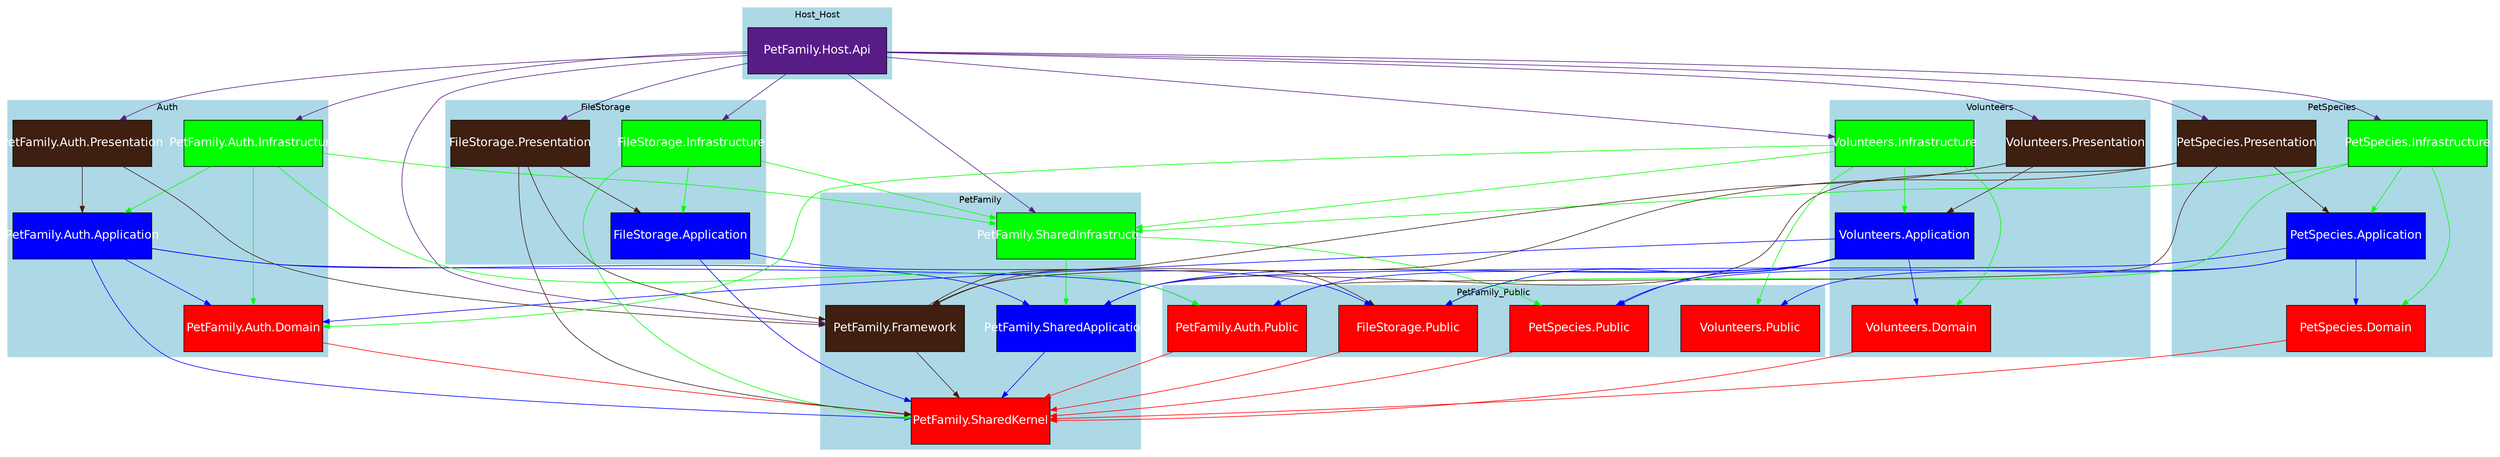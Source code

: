 digraph solution_dependencies {
rankdir=TD;
    graph[
   fontname="Helvetica",
  fontsize=14, 
 
  overlap=false,
  nodesep=0.7, 
  ranksep=1.0];
  node [
      shape=box, 
      style=filled, 
      fillcolor=lightblue,
      fontname="Helvetica",
      fontsize=18,
      width=3.0,
      height=1.0,
      fixedsize=true];
    subgraph cluster_Host_Host {
        label = "Host_Host";
        style=filled;
        fillcolor=lightblue;
        fontname="Helvetica";
        color = lightblue;
        {
        "PetFamily.Host.Api" [style=filled, fillcolor="#581C87", fontcolor="white", shape=box];
         }
    }
    subgraph cluster_PetFamily {
        label = "PetFamily";
        style=filled;
        fillcolor=lightblue;
        fontname="Helvetica";
        color = lightblue;
        {
        "PetFamily.Framework" [style=filled, fillcolor="#3F1F0F", fontcolor="white", shape=box];
        "PetFamily.SharedApplication" [style=filled, fillcolor="blue", fontcolor="white", shape=box];
        "PetFamily.SharedInfrastructure" [style=filled, fillcolor="green", fontcolor="white", shape=box];
        "PetFamily.SharedKernel" [style=filled, fillcolor="red", fontcolor="white", shape=box];
         }
    }
    subgraph cluster_Auth {
        label = "Auth";
        style=filled;
        fillcolor=lightblue;
        fontname="Helvetica";
        color = lightblue;
        {
        "PetFamily.Auth.Application" [style=filled, fillcolor="blue", fontcolor="white", shape=box];
        "PetFamily.Auth.Domain" [style=filled, fillcolor="red", fontcolor="white", shape=box];
        "PetFamily.Auth.Infrastructure" [style=filled, fillcolor="green", fontcolor="white", shape=box];
        "PetFamily.Auth.Presentation" [style=filled, fillcolor="#3F1F0F", fontcolor="white", shape=box];
         }
    }
    subgraph cluster_PetFamily_Public {
        label = "PetFamily_Public";
        style=filled;
        fillcolor=lightblue;
        fontname="Helvetica";
        color = lightblue;
        {
             rank=same;
        "PetFamily.Auth.Public" [style=filled, fillcolor="red", fontcolor="white", shape=box];
        "FileStorage.Public" [style=filled, fillcolor="red", fontcolor="white", shape=box];
        "PetSpecies.Public" [style=filled, fillcolor="red", fontcolor="white", shape=box];
        "Volunteers.Public" [style=filled, fillcolor="red", fontcolor="white", shape=box];
         }
    }
    subgraph cluster_FileStorage {
        label = "FileStorage";
        style=filled;
        fillcolor=lightblue;
        fontname="Helvetica";
        color = lightblue;
        {
        "FileStorage.Application" [style=filled, fillcolor="blue", fontcolor="white", shape=box];
        "FileStorage.Infrastructure" [style=filled, fillcolor="green", fontcolor="white", shape=box];
        "FileStorage.Presentation" [style=filled, fillcolor="#3F1F0F", fontcolor="white", shape=box];
         }
    }
    subgraph cluster_PetSpecies {
        label = "PetSpecies";
        style=filled;
        fillcolor=lightblue;
        fontname="Helvetica";
        color = lightblue;
        {
        "PetSpecies.Application" [style=filled, fillcolor="blue", fontcolor="white", shape=box];
        "PetSpecies.Domain" [style=filled, fillcolor="red", fontcolor="white", shape=box];
        "PetSpecies.Infrastructure" [style=filled, fillcolor="green", fontcolor="white", shape=box];
        "PetSpecies.Presentation" [style=filled, fillcolor="#3F1F0F", fontcolor="white", shape=box];
         }
    }
    subgraph cluster_Volunteers {
        label = "Volunteers";
        style=filled;
        fillcolor=lightblue;
        fontname="Helvetica";
        color = lightblue;
        {
        "Volunteers.Application" [style=filled, fillcolor="blue", fontcolor="white", shape=box];
        "Volunteers.Domain" [style=filled, fillcolor="red", fontcolor="white", shape=box];
        "Volunteers.Infrastructure" [style=filled, fillcolor="green", fontcolor="white", shape=box];
        "Volunteers.Presentation" [style=filled, fillcolor="#3F1F0F", fontcolor="white", shape=box];
         }
    }
    "PetFamily.Host.Api" -> "PetFamily.Auth.Infrastructure" [color="#581C87"];
    "PetFamily.Host.Api" -> "PetFamily.Auth.Presentation" [color="#581C87"];
    "PetFamily.Host.Api" -> "FileStorage.Infrastructure" [color="#581C87"];
    "PetFamily.Host.Api" -> "FileStorage.Presentation" [color="#581C87"];
    "PetFamily.Host.Api" -> "PetSpecies.Infrastructure" [color="#581C87"];
    "PetFamily.Host.Api" -> "PetSpecies.Presentation" [color="#581C87"];
    "PetFamily.Host.Api" -> "Volunteers.Infrastructure" [color="#581C87"];
    "PetFamily.Host.Api" -> "Volunteers.Presentation" [color="#581C87"];
    "PetFamily.Host.Api" -> "PetFamily.Framework" [color="#581C87"];
    "PetFamily.Host.Api" -> "PetFamily.SharedInfrastructure" [color="#581C87"];
    "PetFamily.Framework" -> "FileStorage.Public" [color="#3F1F0F"];
    "PetFamily.Framework" -> "PetFamily.SharedKernel" [color="#3F1F0F"];
    "PetFamily.SharedApplication" -> "PetFamily.SharedKernel" [color="blue"];
    "PetFamily.SharedInfrastructure" -> "PetSpecies.Public" [color="green"];
    "PetFamily.SharedInfrastructure" -> "PetFamily.SharedApplication" [color="green"];
    "PetFamily.Auth.Application" -> "PetFamily.SharedApplication" [color="blue"];
    "PetFamily.Auth.Application" -> "PetFamily.SharedKernel" [color="blue"];
    "PetFamily.Auth.Application" -> "PetFamily.Auth.Domain" [color="blue"];
    "PetFamily.Auth.Application" -> "PetFamily.Auth.Public" [color="blue"];
    "PetFamily.Auth.Domain" -> "PetFamily.SharedKernel" [color="red"];
    "PetFamily.Auth.Infrastructure" -> "PetFamily.SharedInfrastructure" [color="green"];
    "PetFamily.Auth.Infrastructure" -> "PetFamily.Auth.Application" [color="green"];
    "PetFamily.Auth.Infrastructure" -> "PetFamily.Auth.Domain" [color="green"];
    "PetFamily.Auth.Infrastructure" -> "PetFamily.Auth.Public" [color="green"];
    "PetFamily.Auth.Presentation" -> "PetFamily.Framework" [color="#3F1F0F"];
    "PetFamily.Auth.Presentation" -> "PetFamily.Auth.Application" [color="#3F1F0F"];
    "PetFamily.Auth.Public" -> "PetFamily.SharedKernel" [color="red"];
    "FileStorage.Public" -> "PetFamily.SharedKernel" [color="red"];
    "PetSpecies.Public" -> "PetFamily.SharedKernel" [color="red"];
    "FileStorage.Application" -> "PetFamily.SharedKernel" [color="blue"];
    "FileStorage.Application" -> "FileStorage.Public" [color="blue"];
    "FileStorage.Infrastructure" -> "PetFamily.SharedInfrastructure" [color="green"];
    "FileStorage.Infrastructure" -> "PetFamily.SharedKernel" [color="green"];
    "FileStorage.Infrastructure" -> "FileStorage.Application" [color="green"];
    "FileStorage.Presentation" -> "PetFamily.Framework" [color="#3F1F0F"];
    "FileStorage.Presentation" -> "PetFamily.SharedKernel" [color="#3F1F0F"];
    "FileStorage.Presentation" -> "FileStorage.Application" [color="#3F1F0F"];
    "PetSpecies.Application" -> "PetFamily.SharedApplication" [color="blue"];
    "PetSpecies.Application" -> "Volunteers.Public" [color="blue"];
    "PetSpecies.Application" -> "PetSpecies.Domain" [color="blue"];
    "PetSpecies.Application" -> "PetSpecies.Public" [color="blue"];
    "PetSpecies.Domain" -> "PetFamily.SharedKernel" [color="red"];
    "PetSpecies.Infrastructure" -> "PetFamily.SharedInfrastructure" [color="green"];
    "PetSpecies.Infrastructure" -> "FileStorage.Public" [color="green"];
    "PetSpecies.Infrastructure" -> "PetSpecies.Application" [color="green"];
    "PetSpecies.Infrastructure" -> "PetSpecies.Domain" [color="green"];
    "PetSpecies.Presentation" -> "PetFamily.Framework" [color="#3F1F0F"];
    "PetSpecies.Presentation" -> "PetFamily.SharedApplication" [color="#3F1F0F"];
    "PetSpecies.Presentation" -> "PetFamily.Auth.Public" [color="#3F1F0F"];
    "PetSpecies.Presentation" -> "PetSpecies.Application" [color="#3F1F0F"];
    "Volunteers.Application" -> "PetFamily.SharedApplication" [color="blue"];
    "Volunteers.Application" -> "PetFamily.Auth.Domain" [color="blue"];
    "Volunteers.Application" -> "PetFamily.Auth.Public" [color="blue"];
    "Volunteers.Application" -> "FileStorage.Public" [color="blue"];
    "Volunteers.Application" -> "PetSpecies.Public" [color="blue"];
    "Volunteers.Application" -> "Volunteers.Domain" [color="blue"];
    "Volunteers.Domain" -> "PetFamily.SharedKernel" [color="red"];
    "Volunteers.Infrastructure" -> "PetFamily.SharedInfrastructure" [color="green"];
    "Volunteers.Infrastructure" -> "PetFamily.Auth.Domain" [color="green"];
    "Volunteers.Infrastructure" -> "Volunteers.Application" [color="green"];
    "Volunteers.Infrastructure" -> "Volunteers.Domain" [color="green"];
    "Volunteers.Infrastructure" -> "Volunteers.Public" [color="green"];
    "Volunteers.Presentation" -> "PetFamily.Framework" [color="#3F1F0F"];
    "Volunteers.Presentation" -> "Volunteers.Application" [color="#3F1F0F"];
}
